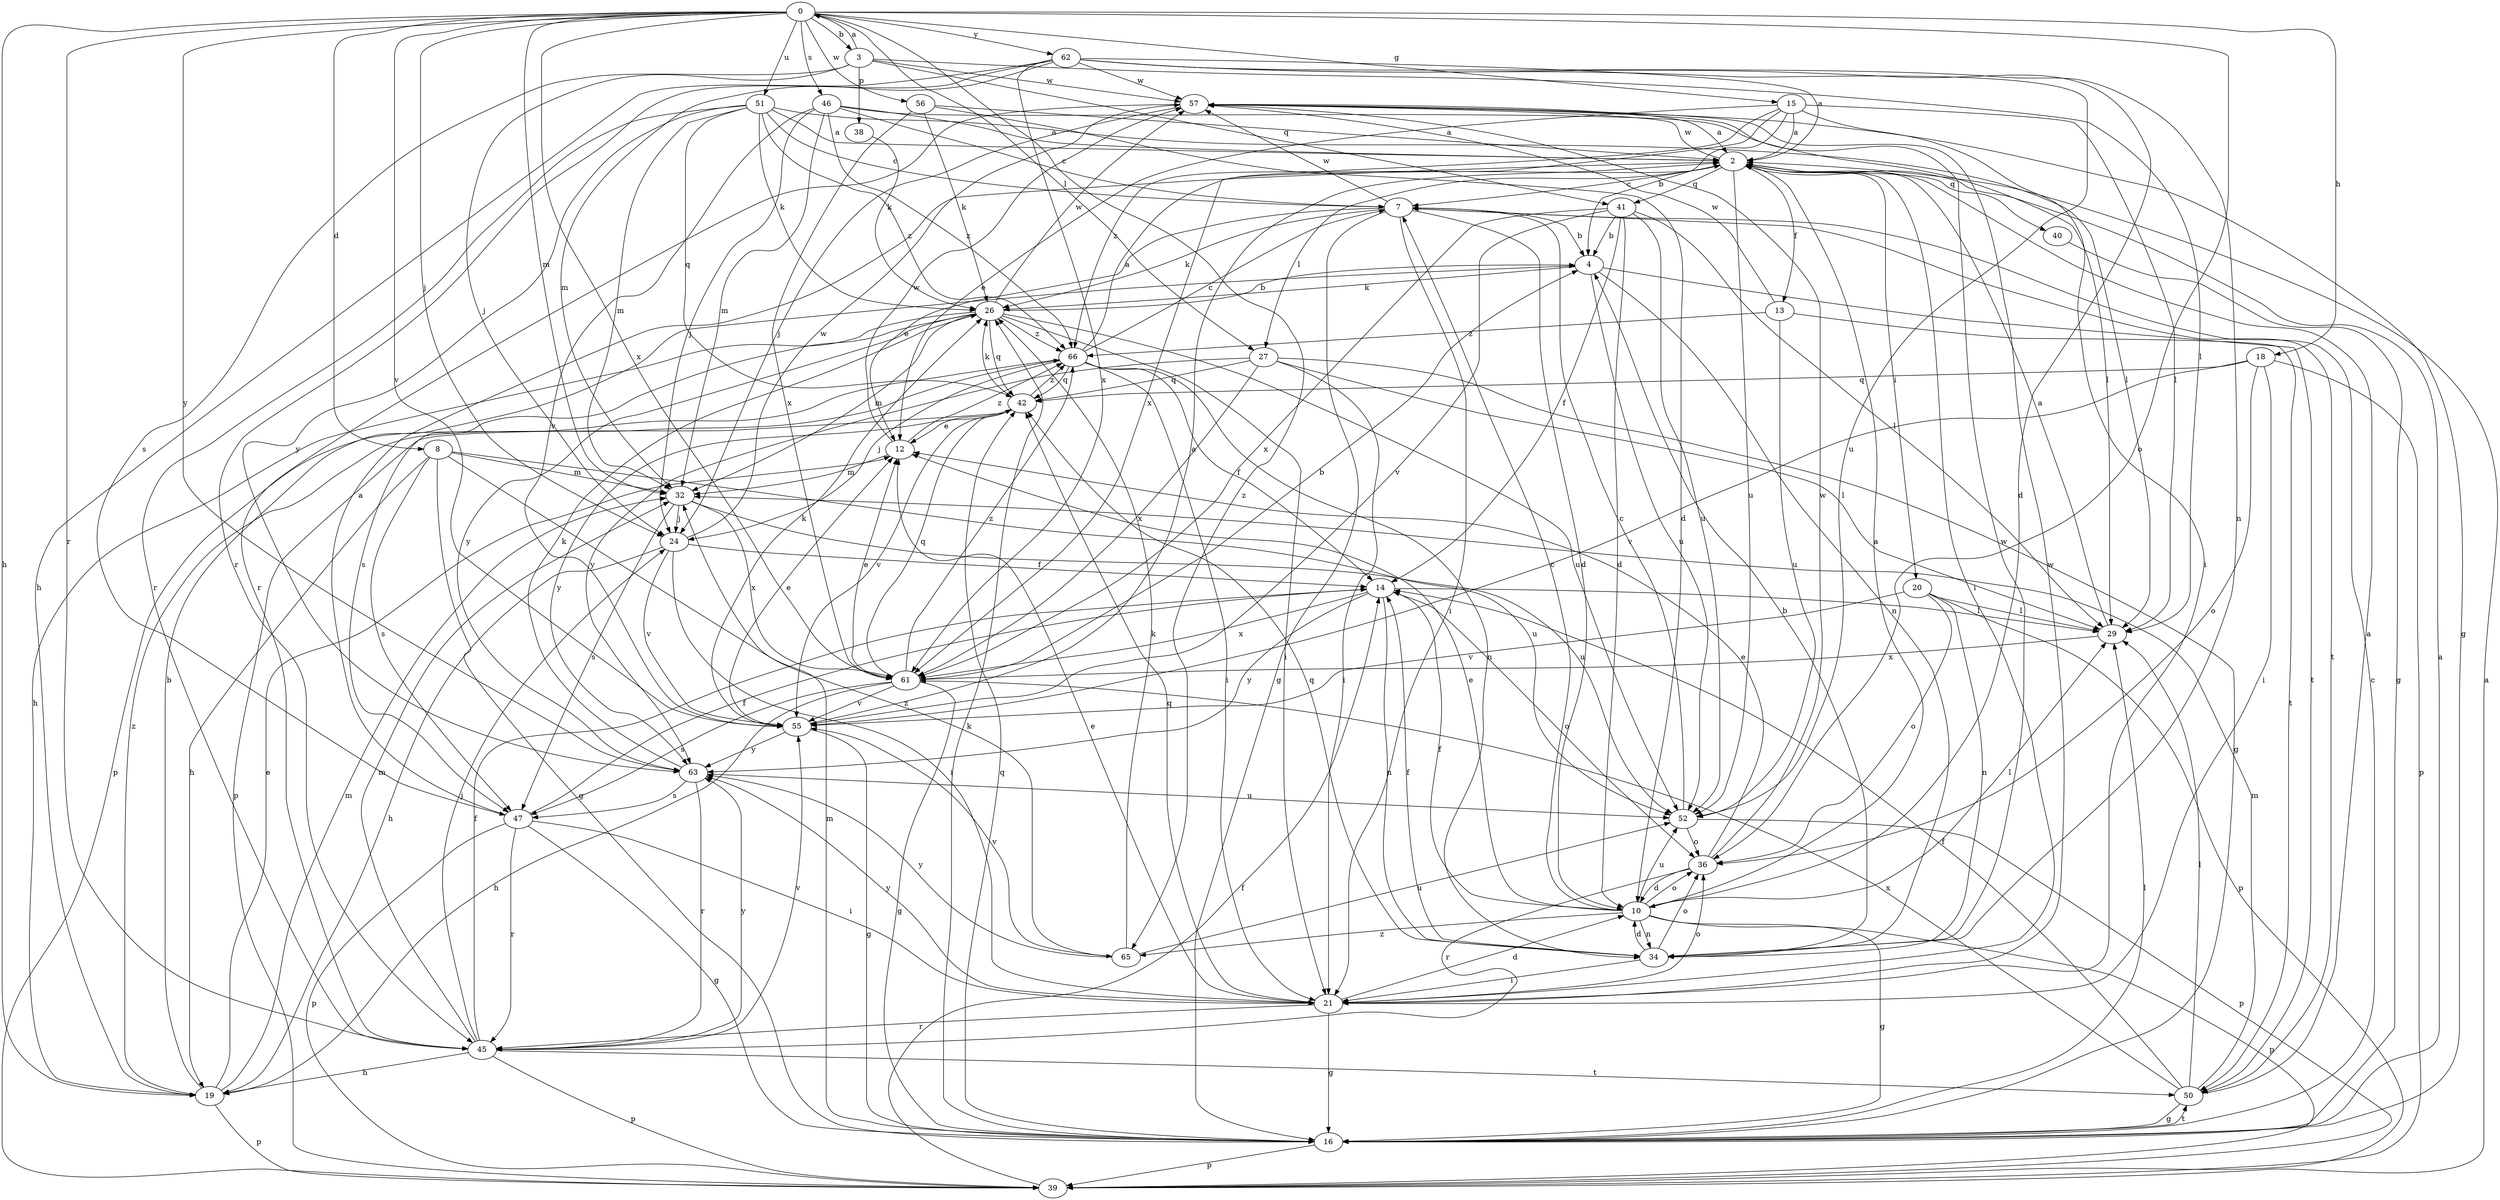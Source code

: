strict digraph  {
0;
2;
3;
4;
7;
8;
10;
12;
13;
14;
15;
16;
18;
19;
20;
21;
24;
26;
27;
29;
32;
34;
36;
38;
39;
40;
41;
42;
45;
46;
47;
50;
51;
52;
55;
56;
57;
61;
62;
63;
65;
66;
0 -> 3  [label=b];
0 -> 8  [label=d];
0 -> 15  [label=g];
0 -> 18  [label=h];
0 -> 19  [label=h];
0 -> 24  [label=j];
0 -> 27  [label=l];
0 -> 32  [label=m];
0 -> 36  [label=o];
0 -> 45  [label=r];
0 -> 46  [label=s];
0 -> 51  [label=u];
0 -> 55  [label=v];
0 -> 56  [label=w];
0 -> 61  [label=x];
0 -> 62  [label=y];
0 -> 63  [label=y];
0 -> 65  [label=z];
2 -> 7  [label=c];
2 -> 13  [label=f];
2 -> 20  [label=i];
2 -> 21  [label=i];
2 -> 27  [label=l];
2 -> 40  [label=q];
2 -> 41  [label=q];
2 -> 52  [label=u];
2 -> 57  [label=w];
3 -> 0  [label=a];
3 -> 24  [label=j];
3 -> 29  [label=l];
3 -> 38  [label=p];
3 -> 41  [label=q];
3 -> 47  [label=s];
3 -> 57  [label=w];
4 -> 26  [label=k];
4 -> 34  [label=n];
4 -> 50  [label=t];
4 -> 52  [label=u];
7 -> 4  [label=b];
7 -> 10  [label=d];
7 -> 12  [label=e];
7 -> 16  [label=g];
7 -> 21  [label=i];
7 -> 26  [label=k];
7 -> 50  [label=t];
7 -> 57  [label=w];
8 -> 16  [label=g];
8 -> 19  [label=h];
8 -> 32  [label=m];
8 -> 47  [label=s];
8 -> 52  [label=u];
8 -> 65  [label=z];
10 -> 2  [label=a];
10 -> 7  [label=c];
10 -> 12  [label=e];
10 -> 14  [label=f];
10 -> 16  [label=g];
10 -> 29  [label=l];
10 -> 34  [label=n];
10 -> 36  [label=o];
10 -> 39  [label=p];
10 -> 52  [label=u];
10 -> 65  [label=z];
12 -> 32  [label=m];
12 -> 57  [label=w];
12 -> 66  [label=z];
13 -> 50  [label=t];
13 -> 52  [label=u];
13 -> 57  [label=w];
13 -> 66  [label=z];
14 -> 29  [label=l];
14 -> 34  [label=n];
14 -> 36  [label=o];
14 -> 61  [label=x];
14 -> 63  [label=y];
15 -> 2  [label=a];
15 -> 4  [label=b];
15 -> 12  [label=e];
15 -> 21  [label=i];
15 -> 29  [label=l];
15 -> 61  [label=x];
15 -> 66  [label=z];
16 -> 2  [label=a];
16 -> 7  [label=c];
16 -> 26  [label=k];
16 -> 29  [label=l];
16 -> 32  [label=m];
16 -> 39  [label=p];
16 -> 42  [label=q];
16 -> 50  [label=t];
18 -> 21  [label=i];
18 -> 36  [label=o];
18 -> 39  [label=p];
18 -> 42  [label=q];
18 -> 55  [label=v];
19 -> 4  [label=b];
19 -> 12  [label=e];
19 -> 32  [label=m];
19 -> 39  [label=p];
19 -> 66  [label=z];
20 -> 29  [label=l];
20 -> 34  [label=n];
20 -> 36  [label=o];
20 -> 39  [label=p];
20 -> 55  [label=v];
21 -> 10  [label=d];
21 -> 12  [label=e];
21 -> 16  [label=g];
21 -> 36  [label=o];
21 -> 42  [label=q];
21 -> 45  [label=r];
21 -> 57  [label=w];
21 -> 63  [label=y];
24 -> 14  [label=f];
24 -> 19  [label=h];
24 -> 21  [label=i];
24 -> 55  [label=v];
24 -> 57  [label=w];
26 -> 4  [label=b];
26 -> 19  [label=h];
26 -> 21  [label=i];
26 -> 32  [label=m];
26 -> 42  [label=q];
26 -> 47  [label=s];
26 -> 52  [label=u];
26 -> 57  [label=w];
26 -> 63  [label=y];
26 -> 66  [label=z];
27 -> 16  [label=g];
27 -> 21  [label=i];
27 -> 29  [label=l];
27 -> 42  [label=q];
27 -> 61  [label=x];
27 -> 63  [label=y];
29 -> 2  [label=a];
29 -> 61  [label=x];
32 -> 24  [label=j];
32 -> 47  [label=s];
32 -> 52  [label=u];
32 -> 61  [label=x];
34 -> 4  [label=b];
34 -> 10  [label=d];
34 -> 14  [label=f];
34 -> 21  [label=i];
34 -> 36  [label=o];
34 -> 42  [label=q];
34 -> 57  [label=w];
36 -> 10  [label=d];
36 -> 12  [label=e];
36 -> 45  [label=r];
36 -> 57  [label=w];
38 -> 26  [label=k];
39 -> 2  [label=a];
39 -> 14  [label=f];
40 -> 16  [label=g];
41 -> 4  [label=b];
41 -> 10  [label=d];
41 -> 14  [label=f];
41 -> 29  [label=l];
41 -> 52  [label=u];
41 -> 55  [label=v];
41 -> 61  [label=x];
42 -> 12  [label=e];
42 -> 26  [label=k];
42 -> 39  [label=p];
42 -> 55  [label=v];
42 -> 63  [label=y];
42 -> 66  [label=z];
45 -> 14  [label=f];
45 -> 19  [label=h];
45 -> 24  [label=j];
45 -> 32  [label=m];
45 -> 39  [label=p];
45 -> 50  [label=t];
45 -> 55  [label=v];
45 -> 63  [label=y];
46 -> 2  [label=a];
46 -> 7  [label=c];
46 -> 24  [label=j];
46 -> 29  [label=l];
46 -> 32  [label=m];
46 -> 55  [label=v];
46 -> 66  [label=z];
47 -> 2  [label=a];
47 -> 14  [label=f];
47 -> 16  [label=g];
47 -> 21  [label=i];
47 -> 39  [label=p];
47 -> 45  [label=r];
50 -> 2  [label=a];
50 -> 14  [label=f];
50 -> 16  [label=g];
50 -> 29  [label=l];
50 -> 32  [label=m];
50 -> 61  [label=x];
51 -> 2  [label=a];
51 -> 7  [label=c];
51 -> 26  [label=k];
51 -> 29  [label=l];
51 -> 32  [label=m];
51 -> 42  [label=q];
51 -> 45  [label=r];
51 -> 63  [label=y];
51 -> 66  [label=z];
52 -> 7  [label=c];
52 -> 36  [label=o];
52 -> 39  [label=p];
55 -> 2  [label=a];
55 -> 12  [label=e];
55 -> 16  [label=g];
55 -> 26  [label=k];
55 -> 63  [label=y];
56 -> 2  [label=a];
56 -> 10  [label=d];
56 -> 26  [label=k];
56 -> 61  [label=x];
57 -> 2  [label=a];
57 -> 16  [label=g];
57 -> 24  [label=j];
57 -> 45  [label=r];
61 -> 4  [label=b];
61 -> 12  [label=e];
61 -> 16  [label=g];
61 -> 19  [label=h];
61 -> 42  [label=q];
61 -> 47  [label=s];
61 -> 55  [label=v];
61 -> 66  [label=z];
62 -> 2  [label=a];
62 -> 10  [label=d];
62 -> 19  [label=h];
62 -> 32  [label=m];
62 -> 34  [label=n];
62 -> 45  [label=r];
62 -> 52  [label=u];
62 -> 57  [label=w];
62 -> 61  [label=x];
63 -> 26  [label=k];
63 -> 45  [label=r];
63 -> 47  [label=s];
63 -> 52  [label=u];
65 -> 26  [label=k];
65 -> 52  [label=u];
65 -> 55  [label=v];
65 -> 63  [label=y];
66 -> 2  [label=a];
66 -> 7  [label=c];
66 -> 14  [label=f];
66 -> 21  [label=i];
66 -> 24  [label=j];
66 -> 34  [label=n];
66 -> 39  [label=p];
66 -> 42  [label=q];
}
